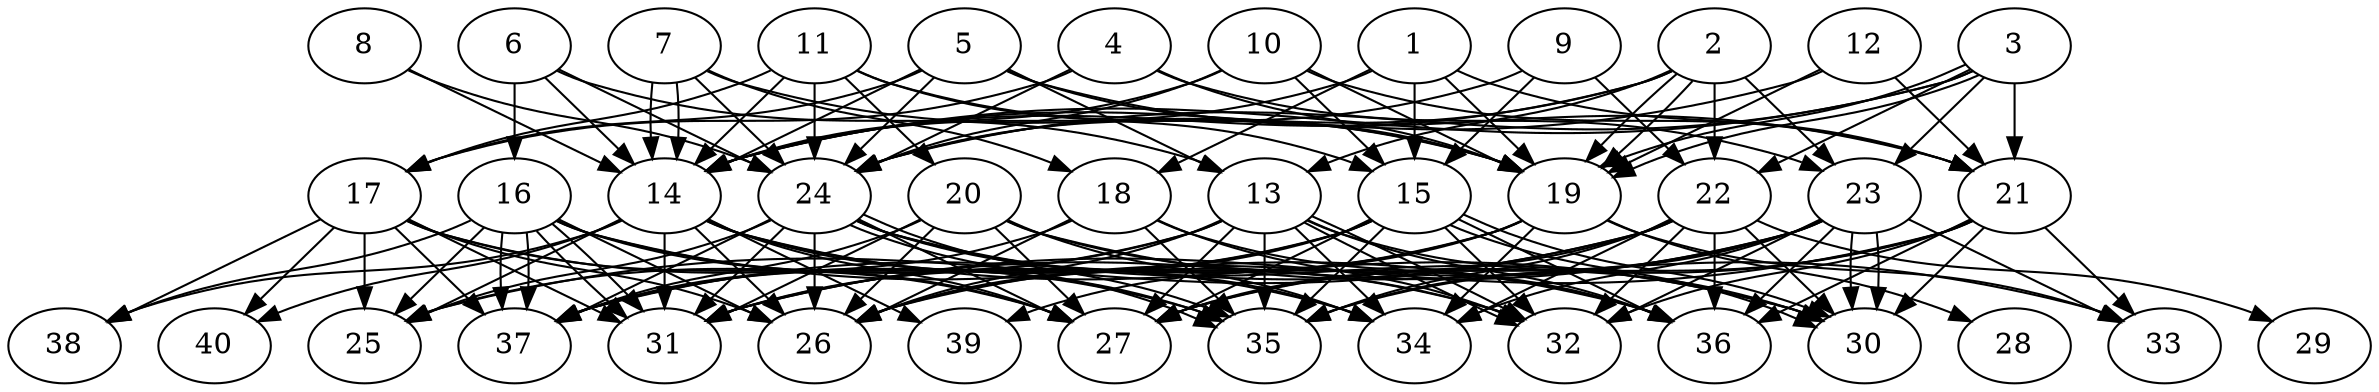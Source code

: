 // DAG automatically generated by daggen at Thu Oct  3 14:06:50 2019
// ./daggen --dot -n 40 --ccr 0.5 --fat 0.7 --regular 0.7 --density 0.9 --mindata 5242880 --maxdata 52428800 
digraph G {
  1 [size="89010176", alpha="0.05", expect_size="44505088"] 
  1 -> 14 [size ="44505088"]
  1 -> 15 [size ="44505088"]
  1 -> 18 [size ="44505088"]
  1 -> 19 [size ="44505088"]
  1 -> 21 [size ="44505088"]
  2 [size="32737280", alpha="0.06", expect_size="16368640"] 
  2 -> 13 [size ="16368640"]
  2 -> 14 [size ="16368640"]
  2 -> 19 [size ="16368640"]
  2 -> 19 [size ="16368640"]
  2 -> 22 [size ="16368640"]
  2 -> 23 [size ="16368640"]
  2 -> 24 [size ="16368640"]
  3 [size="22315008", alpha="0.01", expect_size="11157504"] 
  3 -> 14 [size ="11157504"]
  3 -> 19 [size ="11157504"]
  3 -> 19 [size ="11157504"]
  3 -> 21 [size ="11157504"]
  3 -> 22 [size ="11157504"]
  3 -> 23 [size ="11157504"]
  3 -> 24 [size ="11157504"]
  4 [size="14198784", alpha="0.14", expect_size="7099392"] 
  4 -> 17 [size ="7099392"]
  4 -> 19 [size ="7099392"]
  4 -> 23 [size ="7099392"]
  4 -> 24 [size ="7099392"]
  5 [size="99614720", alpha="0.11", expect_size="49807360"] 
  5 -> 13 [size ="49807360"]
  5 -> 14 [size ="49807360"]
  5 -> 17 [size ="49807360"]
  5 -> 19 [size ="49807360"]
  5 -> 21 [size ="49807360"]
  5 -> 24 [size ="49807360"]
  6 [size="23181312", alpha="0.09", expect_size="11590656"] 
  6 -> 13 [size ="11590656"]
  6 -> 14 [size ="11590656"]
  6 -> 16 [size ="11590656"]
  6 -> 24 [size ="11590656"]
  7 [size="102457344", alpha="0.15", expect_size="51228672"] 
  7 -> 14 [size ="51228672"]
  7 -> 14 [size ="51228672"]
  7 -> 18 [size ="51228672"]
  7 -> 19 [size ="51228672"]
  7 -> 24 [size ="51228672"]
  8 [size="73601024", alpha="0.12", expect_size="36800512"] 
  8 -> 14 [size ="36800512"]
  8 -> 24 [size ="36800512"]
  9 [size="37873664", alpha="0.13", expect_size="18936832"] 
  9 -> 15 [size ="18936832"]
  9 -> 22 [size ="18936832"]
  9 -> 24 [size ="18936832"]
  10 [size="86552576", alpha="0.03", expect_size="43276288"] 
  10 -> 14 [size ="43276288"]
  10 -> 15 [size ="43276288"]
  10 -> 19 [size ="43276288"]
  10 -> 21 [size ="43276288"]
  10 -> 24 [size ="43276288"]
  11 [size="85876736", alpha="0.09", expect_size="42938368"] 
  11 -> 14 [size ="42938368"]
  11 -> 15 [size ="42938368"]
  11 -> 17 [size ="42938368"]
  11 -> 19 [size ="42938368"]
  11 -> 20 [size ="42938368"]
  11 -> 24 [size ="42938368"]
  12 [size="14112768", alpha="0.09", expect_size="7056384"] 
  12 -> 14 [size ="7056384"]
  12 -> 19 [size ="7056384"]
  12 -> 21 [size ="7056384"]
  13 [size="44128256", alpha="0.11", expect_size="22064128"] 
  13 -> 25 [size ="22064128"]
  13 -> 26 [size ="22064128"]
  13 -> 27 [size ="22064128"]
  13 -> 30 [size ="22064128"]
  13 -> 32 [size ="22064128"]
  13 -> 32 [size ="22064128"]
  13 -> 34 [size ="22064128"]
  13 -> 35 [size ="22064128"]
  13 -> 36 [size ="22064128"]
  13 -> 37 [size ="22064128"]
  14 [size="50997248", alpha="0.09", expect_size="25498624"] 
  14 -> 25 [size ="25498624"]
  14 -> 26 [size ="25498624"]
  14 -> 27 [size ="25498624"]
  14 -> 30 [size ="25498624"]
  14 -> 31 [size ="25498624"]
  14 -> 32 [size ="25498624"]
  14 -> 35 [size ="25498624"]
  14 -> 38 [size ="25498624"]
  14 -> 39 [size ="25498624"]
  14 -> 40 [size ="25498624"]
  15 [size="23599104", alpha="0.16", expect_size="11799552"] 
  15 -> 26 [size ="11799552"]
  15 -> 27 [size ="11799552"]
  15 -> 30 [size ="11799552"]
  15 -> 30 [size ="11799552"]
  15 -> 31 [size ="11799552"]
  15 -> 32 [size ="11799552"]
  15 -> 35 [size ="11799552"]
  15 -> 36 [size ="11799552"]
  15 -> 37 [size ="11799552"]
  16 [size="76634112", alpha="0.08", expect_size="38317056"] 
  16 -> 25 [size ="38317056"]
  16 -> 26 [size ="38317056"]
  16 -> 27 [size ="38317056"]
  16 -> 31 [size ="38317056"]
  16 -> 31 [size ="38317056"]
  16 -> 34 [size ="38317056"]
  16 -> 36 [size ="38317056"]
  16 -> 37 [size ="38317056"]
  16 -> 37 [size ="38317056"]
  16 -> 38 [size ="38317056"]
  17 [size="26445824", alpha="0.18", expect_size="13222912"] 
  17 -> 25 [size ="13222912"]
  17 -> 26 [size ="13222912"]
  17 -> 27 [size ="13222912"]
  17 -> 31 [size ="13222912"]
  17 -> 35 [size ="13222912"]
  17 -> 37 [size ="13222912"]
  17 -> 38 [size ="13222912"]
  17 -> 40 [size ="13222912"]
  18 [size="96694272", alpha="0.16", expect_size="48347136"] 
  18 -> 26 [size ="48347136"]
  18 -> 32 [size ="48347136"]
  18 -> 35 [size ="48347136"]
  18 -> 36 [size ="48347136"]
  18 -> 37 [size ="48347136"]
  19 [size="56977408", alpha="0.19", expect_size="28488704"] 
  19 -> 26 [size ="28488704"]
  19 -> 28 [size ="28488704"]
  19 -> 31 [size ="28488704"]
  19 -> 33 [size ="28488704"]
  19 -> 34 [size ="28488704"]
  19 -> 39 [size ="28488704"]
  20 [size="23132160", alpha="0.12", expect_size="11566080"] 
  20 -> 26 [size ="11566080"]
  20 -> 27 [size ="11566080"]
  20 -> 31 [size ="11566080"]
  20 -> 33 [size ="11566080"]
  20 -> 34 [size ="11566080"]
  20 -> 36 [size ="11566080"]
  20 -> 37 [size ="11566080"]
  21 [size="35237888", alpha="0.01", expect_size="17618944"] 
  21 -> 27 [size ="17618944"]
  21 -> 30 [size ="17618944"]
  21 -> 31 [size ="17618944"]
  21 -> 32 [size ="17618944"]
  21 -> 33 [size ="17618944"]
  21 -> 35 [size ="17618944"]
  21 -> 36 [size ="17618944"]
  22 [size="77662208", alpha="0.15", expect_size="38831104"] 
  22 -> 25 [size ="38831104"]
  22 -> 27 [size ="38831104"]
  22 -> 29 [size ="38831104"]
  22 -> 30 [size ="38831104"]
  22 -> 32 [size ="38831104"]
  22 -> 34 [size ="38831104"]
  22 -> 35 [size ="38831104"]
  22 -> 36 [size ="38831104"]
  22 -> 37 [size ="38831104"]
  23 [size="27232256", alpha="0.12", expect_size="13616128"] 
  23 -> 26 [size ="13616128"]
  23 -> 27 [size ="13616128"]
  23 -> 30 [size ="13616128"]
  23 -> 30 [size ="13616128"]
  23 -> 31 [size ="13616128"]
  23 -> 32 [size ="13616128"]
  23 -> 33 [size ="13616128"]
  23 -> 34 [size ="13616128"]
  23 -> 35 [size ="13616128"]
  23 -> 36 [size ="13616128"]
  24 [size="80044032", alpha="0.09", expect_size="40022016"] 
  24 -> 25 [size ="40022016"]
  24 -> 26 [size ="40022016"]
  24 -> 27 [size ="40022016"]
  24 -> 30 [size ="40022016"]
  24 -> 31 [size ="40022016"]
  24 -> 32 [size ="40022016"]
  24 -> 34 [size ="40022016"]
  24 -> 35 [size ="40022016"]
  24 -> 35 [size ="40022016"]
  24 -> 37 [size ="40022016"]
  25 [size="26996736", alpha="0.05", expect_size="13498368"] 
  26 [size="103985152", alpha="0.04", expect_size="51992576"] 
  27 [size="45189120", alpha="0.03", expect_size="22594560"] 
  28 [size="36728832", alpha="0.14", expect_size="18364416"] 
  29 [size="16832512", alpha="0.12", expect_size="8416256"] 
  30 [size="12595200", alpha="0.06", expect_size="6297600"] 
  31 [size="68249600", alpha="0.15", expect_size="34124800"] 
  32 [size="73574400", alpha="0.06", expect_size="36787200"] 
  33 [size="50823168", alpha="0.04", expect_size="25411584"] 
  34 [size="11825152", alpha="0.10", expect_size="5912576"] 
  35 [size="54669312", alpha="0.19", expect_size="27334656"] 
  36 [size="79740928", alpha="0.02", expect_size="39870464"] 
  37 [size="99735552", alpha="0.08", expect_size="49867776"] 
  38 [size="17885184", alpha="0.13", expect_size="8942592"] 
  39 [size="86046720", alpha="0.07", expect_size="43023360"] 
  40 [size="48492544", alpha="0.04", expect_size="24246272"] 
}
